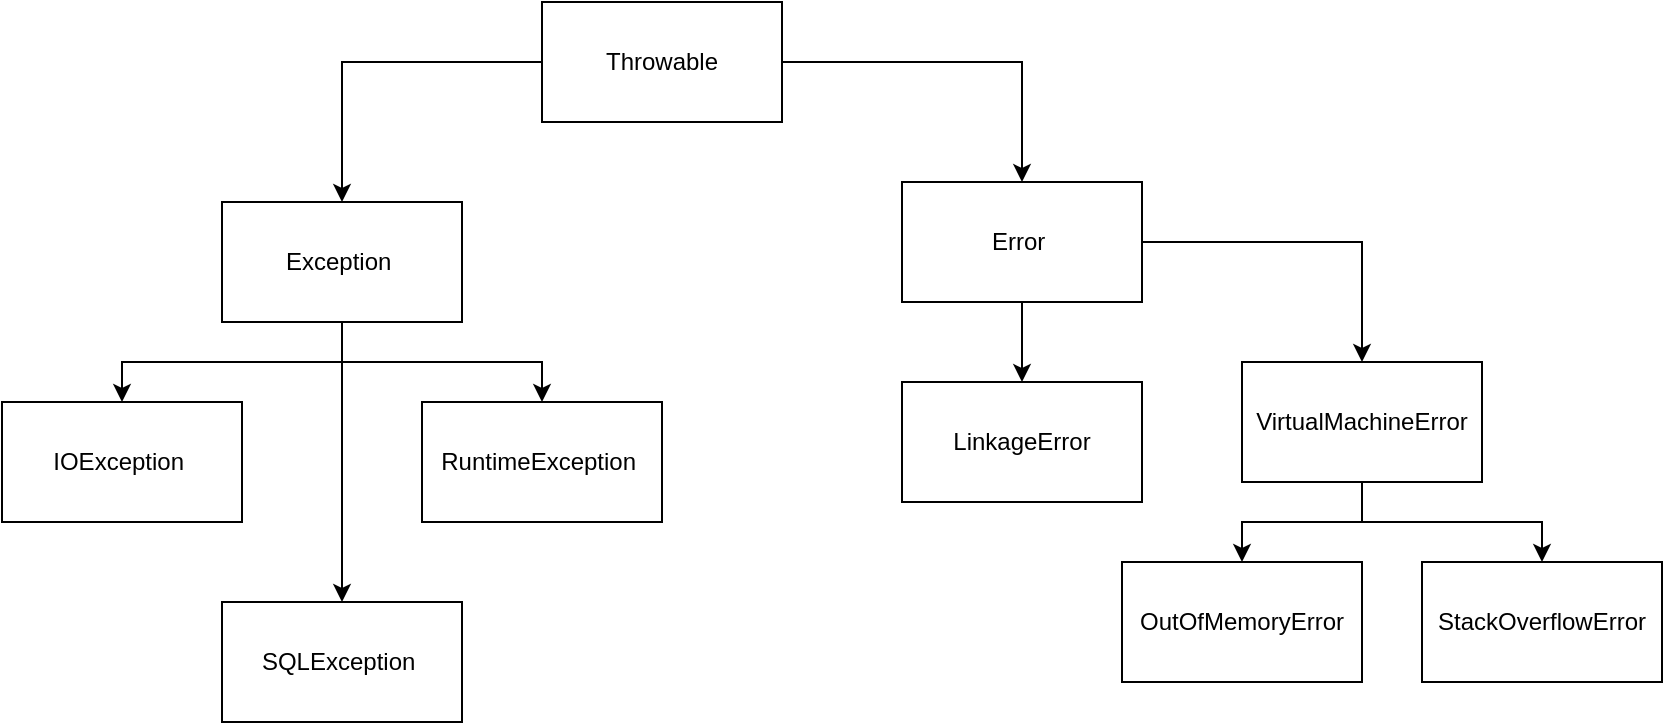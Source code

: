 <mxfile version="20.5.3" type="embed"><diagram name="Page-1" id="6133507b-19e7-1e82-6fc7-422aa6c4b21f"><mxGraphModel dx="871" dy="551" grid="1" gridSize="10" guides="1" tooltips="1" connect="1" arrows="1" fold="1" page="1" pageScale="1" pageWidth="1100" pageHeight="850" background="none" math="0" shadow="0"><root><mxCell id="0"/><mxCell id="1" parent="0"/><mxCell id="72Dgkg_9QdZeTB99kcBF-12" style="edgeStyle=orthogonalEdgeStyle;rounded=0;orthogonalLoop=1;jettySize=auto;html=1;" parent="1" source="72Dgkg_9QdZeTB99kcBF-2" target="72Dgkg_9QdZeTB99kcBF-10" edge="1"><mxGeometry relative="1" as="geometry"/></mxCell><mxCell id="72Dgkg_9QdZeTB99kcBF-15" style="edgeStyle=orthogonalEdgeStyle;rounded=0;orthogonalLoop=1;jettySize=auto;html=1;" parent="1" source="72Dgkg_9QdZeTB99kcBF-2" target="72Dgkg_9QdZeTB99kcBF-11" edge="1"><mxGeometry relative="1" as="geometry"/></mxCell><mxCell id="72Dgkg_9QdZeTB99kcBF-17" style="edgeStyle=orthogonalEdgeStyle;rounded=0;orthogonalLoop=1;jettySize=auto;html=1;" parent="1" source="72Dgkg_9QdZeTB99kcBF-2" target="72Dgkg_9QdZeTB99kcBF-16" edge="1"><mxGeometry relative="1" as="geometry"/></mxCell><mxCell id="72Dgkg_9QdZeTB99kcBF-2" value="Exception&amp;nbsp;" style="rounded=0;whiteSpace=wrap;html=1;" parent="1" vertex="1"><mxGeometry x="330" y="210" width="120" height="60" as="geometry"/></mxCell><mxCell id="72Dgkg_9QdZeTB99kcBF-22" style="edgeStyle=orthogonalEdgeStyle;rounded=0;orthogonalLoop=1;jettySize=auto;html=1;" parent="1" source="72Dgkg_9QdZeTB99kcBF-3" target="72Dgkg_9QdZeTB99kcBF-21" edge="1"><mxGeometry relative="1" as="geometry"/></mxCell><mxCell id="72Dgkg_9QdZeTB99kcBF-27" style="edgeStyle=orthogonalEdgeStyle;rounded=0;orthogonalLoop=1;jettySize=auto;html=1;" parent="1" source="72Dgkg_9QdZeTB99kcBF-3" target="72Dgkg_9QdZeTB99kcBF-26" edge="1"><mxGeometry relative="1" as="geometry"/></mxCell><mxCell id="72Dgkg_9QdZeTB99kcBF-3" value="Error&amp;nbsp;" style="rounded=0;whiteSpace=wrap;html=1;" parent="1" vertex="1"><mxGeometry x="670" y="200" width="120" height="60" as="geometry"/></mxCell><mxCell id="72Dgkg_9QdZeTB99kcBF-6" style="edgeStyle=orthogonalEdgeStyle;rounded=0;orthogonalLoop=1;jettySize=auto;html=1;" parent="1" source="72Dgkg_9QdZeTB99kcBF-5" target="72Dgkg_9QdZeTB99kcBF-2" edge="1"><mxGeometry relative="1" as="geometry"/></mxCell><mxCell id="72Dgkg_9QdZeTB99kcBF-7" style="edgeStyle=orthogonalEdgeStyle;rounded=0;orthogonalLoop=1;jettySize=auto;html=1;" parent="1" source="72Dgkg_9QdZeTB99kcBF-5" target="72Dgkg_9QdZeTB99kcBF-3" edge="1"><mxGeometry relative="1" as="geometry"/></mxCell><mxCell id="72Dgkg_9QdZeTB99kcBF-5" value="Throwable" style="rounded=0;whiteSpace=wrap;html=1;" parent="1" vertex="1"><mxGeometry x="490" y="110" width="120" height="60" as="geometry"/></mxCell><mxCell id="72Dgkg_9QdZeTB99kcBF-10" value="IOException&amp;nbsp;" style="rounded=0;whiteSpace=wrap;html=1;" parent="1" vertex="1"><mxGeometry x="220" y="310" width="120" height="60" as="geometry"/></mxCell><mxCell id="72Dgkg_9QdZeTB99kcBF-11" value="RuntimeException&amp;nbsp;" style="rounded=0;whiteSpace=wrap;html=1;" parent="1" vertex="1"><mxGeometry x="430" y="310" width="120" height="60" as="geometry"/></mxCell><mxCell id="72Dgkg_9QdZeTB99kcBF-16" value="SQLException&amp;nbsp;" style="rounded=0;whiteSpace=wrap;html=1;" parent="1" vertex="1"><mxGeometry x="330" y="410" width="120" height="60" as="geometry"/></mxCell><mxCell id="72Dgkg_9QdZeTB99kcBF-19" value="StackOverflowError" style="rounded=0;whiteSpace=wrap;html=1;" parent="1" vertex="1"><mxGeometry x="930" y="390" width="120" height="60" as="geometry"/></mxCell><mxCell id="72Dgkg_9QdZeTB99kcBF-23" style="edgeStyle=orthogonalEdgeStyle;rounded=0;orthogonalLoop=1;jettySize=auto;html=1;" parent="1" source="72Dgkg_9QdZeTB99kcBF-21" target="72Dgkg_9QdZeTB99kcBF-19" edge="1"><mxGeometry relative="1" as="geometry"/></mxCell><mxCell id="72Dgkg_9QdZeTB99kcBF-25" style="edgeStyle=orthogonalEdgeStyle;rounded=0;orthogonalLoop=1;jettySize=auto;html=1;" parent="1" source="72Dgkg_9QdZeTB99kcBF-21" target="72Dgkg_9QdZeTB99kcBF-24" edge="1"><mxGeometry relative="1" as="geometry"/></mxCell><mxCell id="72Dgkg_9QdZeTB99kcBF-21" value="VirtualMachineError" style="rounded=0;whiteSpace=wrap;html=1;" parent="1" vertex="1"><mxGeometry x="840" y="290" width="120" height="60" as="geometry"/></mxCell><mxCell id="72Dgkg_9QdZeTB99kcBF-24" value="OutOfMemoryError" style="rounded=0;whiteSpace=wrap;html=1;" parent="1" vertex="1"><mxGeometry x="780" y="390" width="120" height="60" as="geometry"/></mxCell><mxCell id="72Dgkg_9QdZeTB99kcBF-26" value="LinkageError" style="rounded=0;whiteSpace=wrap;html=1;" parent="1" vertex="1"><mxGeometry x="670" y="300" width="120" height="60" as="geometry"/></mxCell></root></mxGraphModel></diagram></mxfile>